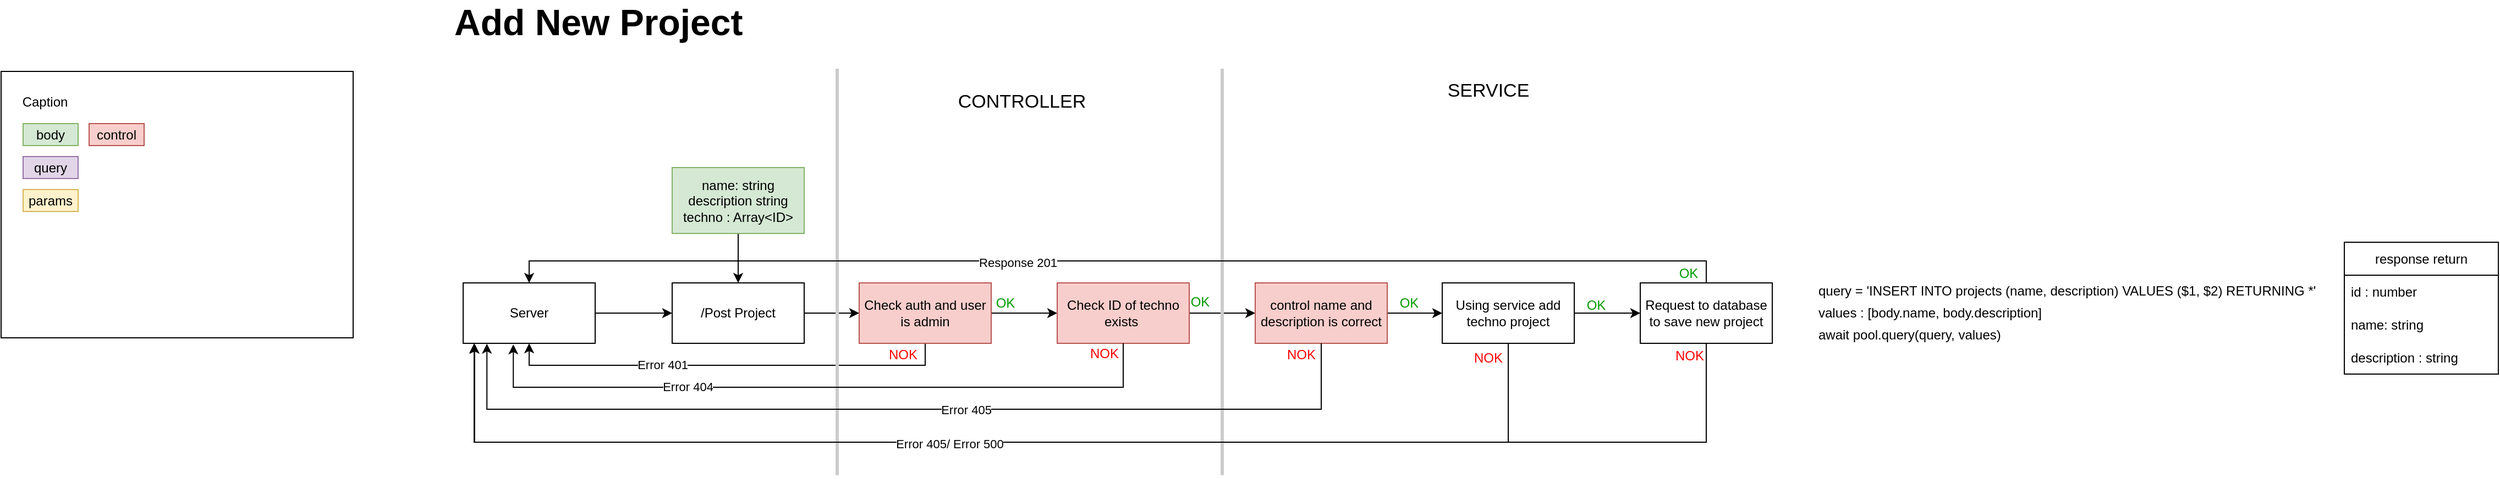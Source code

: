 <mxfile version="24.7.16">
  <diagram name="Page-1" id="Ivh299RitRnoYVwxjOdh">
    <mxGraphModel dx="2736" dy="949" grid="1" gridSize="10" guides="1" tooltips="1" connect="1" arrows="1" fold="1" page="1" pageScale="1" pageWidth="827" pageHeight="1169" math="0" shadow="0">
      <root>
        <mxCell id="0" />
        <mxCell id="1" parent="0" />
        <mxCell id="rn9WdZCYMhVPytGbhueB-57" value="" style="rounded=0;whiteSpace=wrap;html=1;" vertex="1" parent="1">
          <mxGeometry x="-400" y="80" width="320" height="242.5" as="geometry" />
        </mxCell>
        <mxCell id="rn9WdZCYMhVPytGbhueB-3" style="edgeStyle=orthogonalEdgeStyle;rounded=0;orthogonalLoop=1;jettySize=auto;html=1;entryX=0;entryY=0.5;entryDx=0;entryDy=0;" edge="1" parent="1" source="rn9WdZCYMhVPytGbhueB-1" target="rn9WdZCYMhVPytGbhueB-2">
          <mxGeometry relative="1" as="geometry" />
        </mxCell>
        <mxCell id="rn9WdZCYMhVPytGbhueB-1" value="Server" style="rounded=0;whiteSpace=wrap;html=1;" vertex="1" parent="1">
          <mxGeometry x="20" y="272.5" width="120" height="55" as="geometry" />
        </mxCell>
        <mxCell id="rn9WdZCYMhVPytGbhueB-15" style="edgeStyle=orthogonalEdgeStyle;rounded=0;orthogonalLoop=1;jettySize=auto;html=1;" edge="1" parent="1" source="rn9WdZCYMhVPytGbhueB-2" target="rn9WdZCYMhVPytGbhueB-9">
          <mxGeometry relative="1" as="geometry" />
        </mxCell>
        <mxCell id="rn9WdZCYMhVPytGbhueB-2" value="/Post Project" style="rounded=0;whiteSpace=wrap;html=1;" vertex="1" parent="1">
          <mxGeometry x="210" y="272.5" width="120" height="55" as="geometry" />
        </mxCell>
        <mxCell id="rn9WdZCYMhVPytGbhueB-5" style="edgeStyle=orthogonalEdgeStyle;rounded=0;orthogonalLoop=1;jettySize=auto;html=1;" edge="1" parent="1" source="rn9WdZCYMhVPytGbhueB-4" target="rn9WdZCYMhVPytGbhueB-2">
          <mxGeometry relative="1" as="geometry" />
        </mxCell>
        <mxCell id="rn9WdZCYMhVPytGbhueB-4" value="name: string&lt;div&gt;description string&lt;/div&gt;&lt;div&gt;techno : Array&amp;lt;ID&amp;gt;&lt;/div&gt;" style="rounded=0;whiteSpace=wrap;html=1;fillColor=#d5e8d4;strokeColor=#82b366;" vertex="1" parent="1">
          <mxGeometry x="210" y="167.5" width="120" height="60" as="geometry" />
        </mxCell>
        <mxCell id="rn9WdZCYMhVPytGbhueB-6" value="body" style="rounded=0;whiteSpace=wrap;html=1;fillColor=#d5e8d4;strokeColor=#82b366;" vertex="1" parent="1">
          <mxGeometry x="-380" y="127.5" width="50" height="20" as="geometry" />
        </mxCell>
        <mxCell id="rn9WdZCYMhVPytGbhueB-7" value="query" style="rounded=0;whiteSpace=wrap;html=1;fillColor=#e1d5e7;strokeColor=#9673a6;" vertex="1" parent="1">
          <mxGeometry x="-380" y="157.5" width="50" height="20" as="geometry" />
        </mxCell>
        <mxCell id="rn9WdZCYMhVPytGbhueB-8" value="params" style="rounded=0;whiteSpace=wrap;html=1;fillColor=#fff2cc;strokeColor=#d6b656;" vertex="1" parent="1">
          <mxGeometry x="-380" y="187.5" width="50" height="20" as="geometry" />
        </mxCell>
        <mxCell id="rn9WdZCYMhVPytGbhueB-13" style="edgeStyle=orthogonalEdgeStyle;rounded=0;orthogonalLoop=1;jettySize=auto;html=1;entryX=0.5;entryY=1;entryDx=0;entryDy=0;" edge="1" parent="1" source="rn9WdZCYMhVPytGbhueB-9" target="rn9WdZCYMhVPytGbhueB-1">
          <mxGeometry relative="1" as="geometry">
            <Array as="points">
              <mxPoint x="440" y="347.5" />
              <mxPoint x="80" y="347.5" />
            </Array>
          </mxGeometry>
        </mxCell>
        <mxCell id="rn9WdZCYMhVPytGbhueB-18" value="Error 401" style="edgeLabel;html=1;align=center;verticalAlign=middle;resizable=0;points=[];" vertex="1" connectable="0" parent="rn9WdZCYMhVPytGbhueB-13">
          <mxGeometry x="0.296" y="-1" relative="1" as="geometry">
            <mxPoint as="offset" />
          </mxGeometry>
        </mxCell>
        <mxCell id="rn9WdZCYMhVPytGbhueB-22" style="edgeStyle=orthogonalEdgeStyle;rounded=0;orthogonalLoop=1;jettySize=auto;html=1;entryX=0;entryY=0.5;entryDx=0;entryDy=0;" edge="1" parent="1" source="rn9WdZCYMhVPytGbhueB-9" target="rn9WdZCYMhVPytGbhueB-16">
          <mxGeometry relative="1" as="geometry" />
        </mxCell>
        <mxCell id="rn9WdZCYMhVPytGbhueB-9" value="Check auth and user is admin" style="rounded=0;whiteSpace=wrap;html=1;fillColor=#f8cecc;strokeColor=#b85450;" vertex="1" parent="1">
          <mxGeometry x="380" y="272.5" width="120" height="55" as="geometry" />
        </mxCell>
        <mxCell id="rn9WdZCYMhVPytGbhueB-10" value="" style="endArrow=none;html=1;rounded=0;strokeColor=#CCCCCC;strokeWidth=3;" edge="1" parent="1">
          <mxGeometry width="50" height="50" relative="1" as="geometry">
            <mxPoint x="360" y="447.5" as="sourcePoint" />
            <mxPoint x="360" y="77.5" as="targetPoint" />
          </mxGeometry>
        </mxCell>
        <mxCell id="rn9WdZCYMhVPytGbhueB-11" value="&lt;font style=&quot;font-size: 17px;&quot;&gt;CONTROLLER&lt;/font&gt;" style="text;html=1;align=center;verticalAlign=middle;whiteSpace=wrap;rounded=0;" vertex="1" parent="1">
          <mxGeometry x="453" y="87.5" width="150" height="40" as="geometry" />
        </mxCell>
        <mxCell id="rn9WdZCYMhVPytGbhueB-12" value="control" style="rounded=0;whiteSpace=wrap;html=1;fillColor=#f8cecc;strokeColor=#b85450;" vertex="1" parent="1">
          <mxGeometry x="-320" y="127.5" width="50" height="20" as="geometry" />
        </mxCell>
        <mxCell id="rn9WdZCYMhVPytGbhueB-14" value="NOK" style="text;html=1;align=center;verticalAlign=middle;whiteSpace=wrap;rounded=0;fontColor=#FF0000;" vertex="1" parent="1">
          <mxGeometry x="390" y="322.5" width="60" height="30" as="geometry" />
        </mxCell>
        <mxCell id="rn9WdZCYMhVPytGbhueB-28" style="edgeStyle=orthogonalEdgeStyle;rounded=0;orthogonalLoop=1;jettySize=auto;html=1;entryX=0;entryY=0.5;entryDx=0;entryDy=0;" edge="1" parent="1" source="rn9WdZCYMhVPytGbhueB-16" target="rn9WdZCYMhVPytGbhueB-27">
          <mxGeometry relative="1" as="geometry" />
        </mxCell>
        <mxCell id="rn9WdZCYMhVPytGbhueB-16" value="Check ID of techno exists&amp;nbsp;" style="rounded=0;whiteSpace=wrap;html=1;fillColor=#f8cecc;strokeColor=#b85450;" vertex="1" parent="1">
          <mxGeometry x="560" y="272.5" width="120" height="55" as="geometry" />
        </mxCell>
        <mxCell id="rn9WdZCYMhVPytGbhueB-17" value="" style="endArrow=none;html=1;rounded=0;strokeColor=#CCCCCC;strokeWidth=3;" edge="1" parent="1">
          <mxGeometry width="50" height="50" relative="1" as="geometry">
            <mxPoint x="710" y="447.5" as="sourcePoint" />
            <mxPoint x="710" y="77.5" as="targetPoint" />
          </mxGeometry>
        </mxCell>
        <mxCell id="rn9WdZCYMhVPytGbhueB-19" value="&lt;font style=&quot;font-size: 17px;&quot;&gt;SERVICE&lt;/font&gt;" style="text;html=1;align=center;verticalAlign=middle;whiteSpace=wrap;rounded=0;" vertex="1" parent="1">
          <mxGeometry x="877" y="77.5" width="150" height="40" as="geometry" />
        </mxCell>
        <mxCell id="rn9WdZCYMhVPytGbhueB-23" style="edgeStyle=orthogonalEdgeStyle;rounded=0;orthogonalLoop=1;jettySize=auto;html=1;entryX=0.38;entryY=1.018;entryDx=0;entryDy=0;entryPerimeter=0;" edge="1" parent="1" source="rn9WdZCYMhVPytGbhueB-16" target="rn9WdZCYMhVPytGbhueB-1">
          <mxGeometry relative="1" as="geometry">
            <Array as="points">
              <mxPoint x="620" y="367.5" />
              <mxPoint x="66" y="367.5" />
            </Array>
          </mxGeometry>
        </mxCell>
        <mxCell id="rn9WdZCYMhVPytGbhueB-24" value="Error 404" style="edgeLabel;html=1;align=center;verticalAlign=middle;resizable=0;points=[];" vertex="1" connectable="0" parent="rn9WdZCYMhVPytGbhueB-23">
          <mxGeometry x="0.376" y="-1" relative="1" as="geometry">
            <mxPoint as="offset" />
          </mxGeometry>
        </mxCell>
        <mxCell id="rn9WdZCYMhVPytGbhueB-25" value="NOK" style="text;html=1;align=center;verticalAlign=middle;whiteSpace=wrap;rounded=0;fontColor=#FF0000;" vertex="1" parent="1">
          <mxGeometry x="573" y="321.5" width="60" height="30" as="geometry" />
        </mxCell>
        <mxCell id="rn9WdZCYMhVPytGbhueB-26" value="OK" style="text;html=1;align=center;verticalAlign=middle;whiteSpace=wrap;rounded=0;fontColor=#009900;" vertex="1" parent="1">
          <mxGeometry x="483" y="275.5" width="60" height="30" as="geometry" />
        </mxCell>
        <mxCell id="rn9WdZCYMhVPytGbhueB-39" style="edgeStyle=orthogonalEdgeStyle;rounded=0;orthogonalLoop=1;jettySize=auto;html=1;entryX=0;entryY=0.5;entryDx=0;entryDy=0;" edge="1" parent="1" source="rn9WdZCYMhVPytGbhueB-27" target="rn9WdZCYMhVPytGbhueB-34">
          <mxGeometry relative="1" as="geometry" />
        </mxCell>
        <mxCell id="rn9WdZCYMhVPytGbhueB-27" value="control name and description is correct" style="rounded=0;whiteSpace=wrap;html=1;fillColor=#f8cecc;strokeColor=#b85450;" vertex="1" parent="1">
          <mxGeometry x="740" y="272.5" width="120" height="55" as="geometry" />
        </mxCell>
        <mxCell id="rn9WdZCYMhVPytGbhueB-29" style="edgeStyle=orthogonalEdgeStyle;rounded=0;orthogonalLoop=1;jettySize=auto;html=1;entryX=0.18;entryY=1.006;entryDx=0;entryDy=0;entryPerimeter=0;" edge="1" parent="1" source="rn9WdZCYMhVPytGbhueB-27" target="rn9WdZCYMhVPytGbhueB-1">
          <mxGeometry relative="1" as="geometry">
            <Array as="points">
              <mxPoint x="800" y="387.5" />
              <mxPoint x="42" y="387.5" />
            </Array>
          </mxGeometry>
        </mxCell>
        <mxCell id="rn9WdZCYMhVPytGbhueB-45" value="Error 405" style="edgeLabel;html=1;align=center;verticalAlign=middle;resizable=0;points=[];" vertex="1" connectable="0" parent="rn9WdZCYMhVPytGbhueB-29">
          <mxGeometry x="-0.128" relative="1" as="geometry">
            <mxPoint as="offset" />
          </mxGeometry>
        </mxCell>
        <mxCell id="rn9WdZCYMhVPytGbhueB-31" value="NOK" style="text;html=1;align=center;verticalAlign=middle;whiteSpace=wrap;rounded=0;fontColor=#FF0000;" vertex="1" parent="1">
          <mxGeometry x="752" y="322.5" width="60" height="30" as="geometry" />
        </mxCell>
        <mxCell id="rn9WdZCYMhVPytGbhueB-32" value="OK" style="text;html=1;align=center;verticalAlign=middle;whiteSpace=wrap;rounded=0;fontColor=#009900;" vertex="1" parent="1">
          <mxGeometry x="660" y="275" width="60" height="30" as="geometry" />
        </mxCell>
        <mxCell id="rn9WdZCYMhVPytGbhueB-50" style="edgeStyle=orthogonalEdgeStyle;rounded=0;orthogonalLoop=1;jettySize=auto;html=1;entryX=0.5;entryY=0;entryDx=0;entryDy=0;" edge="1" parent="1" source="rn9WdZCYMhVPytGbhueB-33" target="rn9WdZCYMhVPytGbhueB-1">
          <mxGeometry relative="1" as="geometry">
            <Array as="points">
              <mxPoint x="1150" y="252.5" />
              <mxPoint x="80" y="252.5" />
            </Array>
          </mxGeometry>
        </mxCell>
        <mxCell id="rn9WdZCYMhVPytGbhueB-51" value="Response 201" style="edgeLabel;html=1;align=center;verticalAlign=middle;resizable=0;points=[];" vertex="1" connectable="0" parent="rn9WdZCYMhVPytGbhueB-50">
          <mxGeometry x="0.164" y="1" relative="1" as="geometry">
            <mxPoint as="offset" />
          </mxGeometry>
        </mxCell>
        <mxCell id="rn9WdZCYMhVPytGbhueB-33" value="Request to database to save new project" style="rounded=0;whiteSpace=wrap;html=1;" vertex="1" parent="1">
          <mxGeometry x="1090" y="272.5" width="120" height="55" as="geometry" />
        </mxCell>
        <mxCell id="rn9WdZCYMhVPytGbhueB-40" style="edgeStyle=orthogonalEdgeStyle;rounded=0;orthogonalLoop=1;jettySize=auto;html=1;entryX=0;entryY=0.5;entryDx=0;entryDy=0;" edge="1" parent="1" source="rn9WdZCYMhVPytGbhueB-34" target="rn9WdZCYMhVPytGbhueB-33">
          <mxGeometry relative="1" as="geometry" />
        </mxCell>
        <mxCell id="rn9WdZCYMhVPytGbhueB-34" value="Using service add techno project" style="rounded=0;whiteSpace=wrap;html=1;" vertex="1" parent="1">
          <mxGeometry x="910" y="272.5" width="120" height="55" as="geometry" />
        </mxCell>
        <mxCell id="rn9WdZCYMhVPytGbhueB-38" value="NOK" style="text;html=1;align=center;verticalAlign=middle;whiteSpace=wrap;rounded=0;fontColor=#FF0000;" vertex="1" parent="1">
          <mxGeometry x="922" y="325.5" width="60" height="30" as="geometry" />
        </mxCell>
        <mxCell id="rn9WdZCYMhVPytGbhueB-41" value="&lt;span class=&quot;hljs-keyword&quot;&gt;await&lt;/span&gt; pool.&lt;span class=&quot;hljs-title function_&quot;&gt;query&lt;/span&gt;(query, values)" style="text;html=1;align=left;verticalAlign=middle;whiteSpace=wrap;rounded=0;" vertex="1" parent="1">
          <mxGeometry x="1250" y="305" width="180" height="30" as="geometry" />
        </mxCell>
        <mxCell id="rn9WdZCYMhVPytGbhueB-42" value="query =&amp;nbsp;&#39;INSERT INTO projects (name, description) VALUES ($1, $2) RETURNING *&#39;" style="text;html=1;align=left;verticalAlign=middle;whiteSpace=wrap;rounded=0;" vertex="1" parent="1">
          <mxGeometry x="1250" y="265" width="460" height="30" as="geometry" />
        </mxCell>
        <mxCell id="rn9WdZCYMhVPytGbhueB-43" value="values : [body.name, body.description]" style="text;html=1;align=left;verticalAlign=middle;whiteSpace=wrap;rounded=0;" vertex="1" parent="1">
          <mxGeometry x="1250" y="285" width="440" height="30" as="geometry" />
        </mxCell>
        <mxCell id="rn9WdZCYMhVPytGbhueB-46" style="edgeStyle=orthogonalEdgeStyle;rounded=0;orthogonalLoop=1;jettySize=auto;html=1;entryX=0.087;entryY=1.007;entryDx=0;entryDy=0;entryPerimeter=0;" edge="1" parent="1" source="rn9WdZCYMhVPytGbhueB-33" target="rn9WdZCYMhVPytGbhueB-1">
          <mxGeometry relative="1" as="geometry">
            <Array as="points">
              <mxPoint x="1150" y="417.5" />
              <mxPoint x="30" y="417.5" />
            </Array>
          </mxGeometry>
        </mxCell>
        <mxCell id="rn9WdZCYMhVPytGbhueB-36" style="edgeStyle=orthogonalEdgeStyle;rounded=0;orthogonalLoop=1;jettySize=auto;html=1;" edge="1" parent="1" source="rn9WdZCYMhVPytGbhueB-34">
          <mxGeometry relative="1" as="geometry">
            <mxPoint x="30" y="327.5" as="targetPoint" />
            <Array as="points">
              <mxPoint x="970" y="417.5" />
              <mxPoint x="30" y="417.5" />
              <mxPoint x="30" y="327.5" />
            </Array>
          </mxGeometry>
        </mxCell>
        <mxCell id="rn9WdZCYMhVPytGbhueB-37" value="Error 405/ Error 500" style="edgeLabel;html=1;align=center;verticalAlign=middle;resizable=0;points=[];" vertex="1" connectable="0" parent="rn9WdZCYMhVPytGbhueB-36">
          <mxGeometry x="0.069" y="1" relative="1" as="geometry">
            <mxPoint as="offset" />
          </mxGeometry>
        </mxCell>
        <mxCell id="rn9WdZCYMhVPytGbhueB-47" value="NOK" style="text;html=1;align=center;verticalAlign=middle;whiteSpace=wrap;rounded=0;fontColor=#FF0000;" vertex="1" parent="1">
          <mxGeometry x="1105" y="323.5" width="60" height="30" as="geometry" />
        </mxCell>
        <mxCell id="rn9WdZCYMhVPytGbhueB-48" value="OK" style="text;html=1;align=center;verticalAlign=middle;whiteSpace=wrap;rounded=0;fontColor=#009900;" vertex="1" parent="1">
          <mxGeometry x="850" y="275.5" width="60" height="30" as="geometry" />
        </mxCell>
        <mxCell id="rn9WdZCYMhVPytGbhueB-49" value="OK" style="text;html=1;align=center;verticalAlign=middle;whiteSpace=wrap;rounded=0;fontColor=#009900;" vertex="1" parent="1">
          <mxGeometry x="1020" y="277.5" width="60" height="30" as="geometry" />
        </mxCell>
        <mxCell id="rn9WdZCYMhVPytGbhueB-52" value="response return" style="swimlane;fontStyle=0;childLayout=stackLayout;horizontal=1;startSize=30;horizontalStack=0;resizeParent=1;resizeParentMax=0;resizeLast=0;collapsible=1;marginBottom=0;whiteSpace=wrap;html=1;" vertex="1" parent="1">
          <mxGeometry x="1730" y="235.5" width="140" height="120" as="geometry" />
        </mxCell>
        <mxCell id="rn9WdZCYMhVPytGbhueB-53" value="id : number" style="text;strokeColor=none;fillColor=none;align=left;verticalAlign=middle;spacingLeft=4;spacingRight=4;overflow=hidden;points=[[0,0.5],[1,0.5]];portConstraint=eastwest;rotatable=0;whiteSpace=wrap;html=1;" vertex="1" parent="rn9WdZCYMhVPytGbhueB-52">
          <mxGeometry y="30" width="140" height="30" as="geometry" />
        </mxCell>
        <mxCell id="rn9WdZCYMhVPytGbhueB-54" value="name: string" style="text;strokeColor=none;fillColor=none;align=left;verticalAlign=middle;spacingLeft=4;spacingRight=4;overflow=hidden;points=[[0,0.5],[1,0.5]];portConstraint=eastwest;rotatable=0;whiteSpace=wrap;html=1;" vertex="1" parent="rn9WdZCYMhVPytGbhueB-52">
          <mxGeometry y="60" width="140" height="30" as="geometry" />
        </mxCell>
        <mxCell id="rn9WdZCYMhVPytGbhueB-55" value="description : string" style="text;strokeColor=none;fillColor=none;align=left;verticalAlign=middle;spacingLeft=4;spacingRight=4;overflow=hidden;points=[[0,0.5],[1,0.5]];portConstraint=eastwest;rotatable=0;whiteSpace=wrap;html=1;" vertex="1" parent="rn9WdZCYMhVPytGbhueB-52">
          <mxGeometry y="90" width="140" height="30" as="geometry" />
        </mxCell>
        <mxCell id="rn9WdZCYMhVPytGbhueB-56" value="Add New Project" style="text;html=1;align=left;verticalAlign=middle;whiteSpace=wrap;rounded=0;fontStyle=1;fontSize=33;" vertex="1" parent="1">
          <mxGeometry x="10" y="20" width="380" height="30" as="geometry" />
        </mxCell>
        <mxCell id="rn9WdZCYMhVPytGbhueB-58" value="Caption" style="text;html=1;align=center;verticalAlign=middle;whiteSpace=wrap;rounded=0;" vertex="1" parent="1">
          <mxGeometry x="-390" y="92.5" width="60" height="30" as="geometry" />
        </mxCell>
        <mxCell id="rn9WdZCYMhVPytGbhueB-59" value="OK" style="text;html=1;align=center;verticalAlign=middle;whiteSpace=wrap;rounded=0;fontColor=#009900;" vertex="1" parent="1">
          <mxGeometry x="1104" y="249" width="60" height="30" as="geometry" />
        </mxCell>
      </root>
    </mxGraphModel>
  </diagram>
</mxfile>
